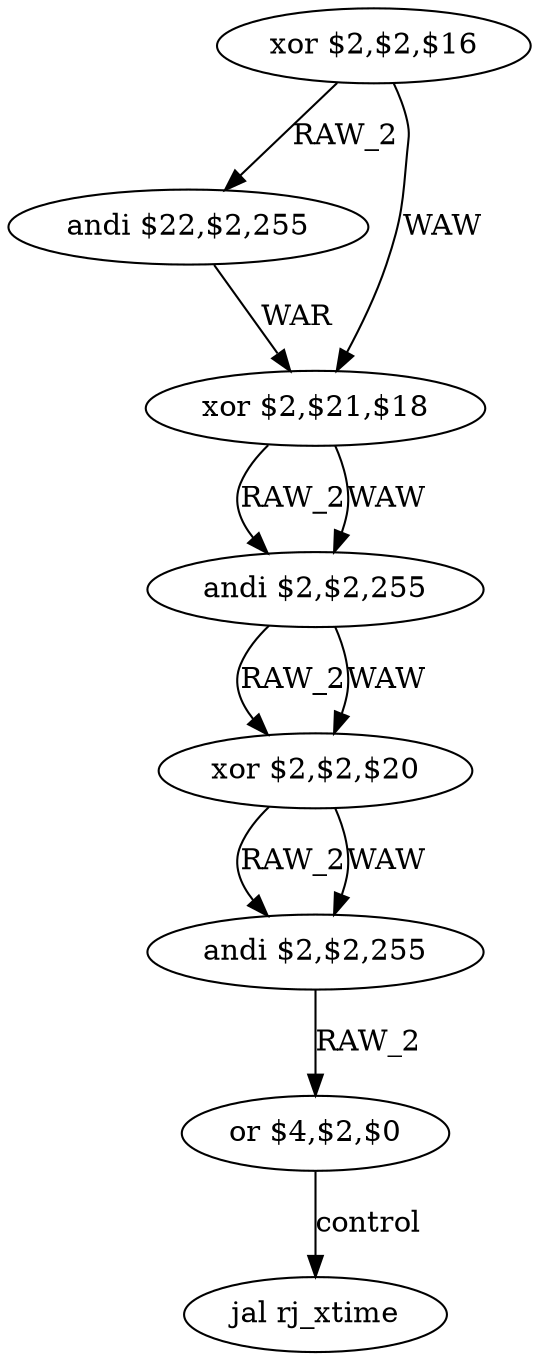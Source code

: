 digraph G1 {
node [shape = ellipse];
i0 [label = "xor $2,$2,$16"] ;
i0 ->  i1 [label= "RAW_2"];
i0 ->  i2 [label= "WAW"];
i1 [label = "andi $22,$2,255"] ;
i1 ->  i2 [label= "WAR"];
i2 [label = "xor $2,$21,$18"] ;
i2 ->  i3 [label= "RAW_2"];
i2 ->  i3 [label= "WAW"];
i3 [label = "andi $2,$2,255"] ;
i3 ->  i4 [label= "RAW_2"];
i3 ->  i4 [label= "WAW"];
i4 [label = "xor $2,$2,$20"] ;
i4 ->  i5 [label= "RAW_2"];
i4 ->  i5 [label= "WAW"];
i5 [label = "andi $2,$2,255"] ;
i5 ->  i6 [label= "RAW_2"];
i6 [label = "or $4,$2,$0"] ;
i6 ->  i7 [label= "control"];
i7 [label = "jal rj_xtime"] ;
}
